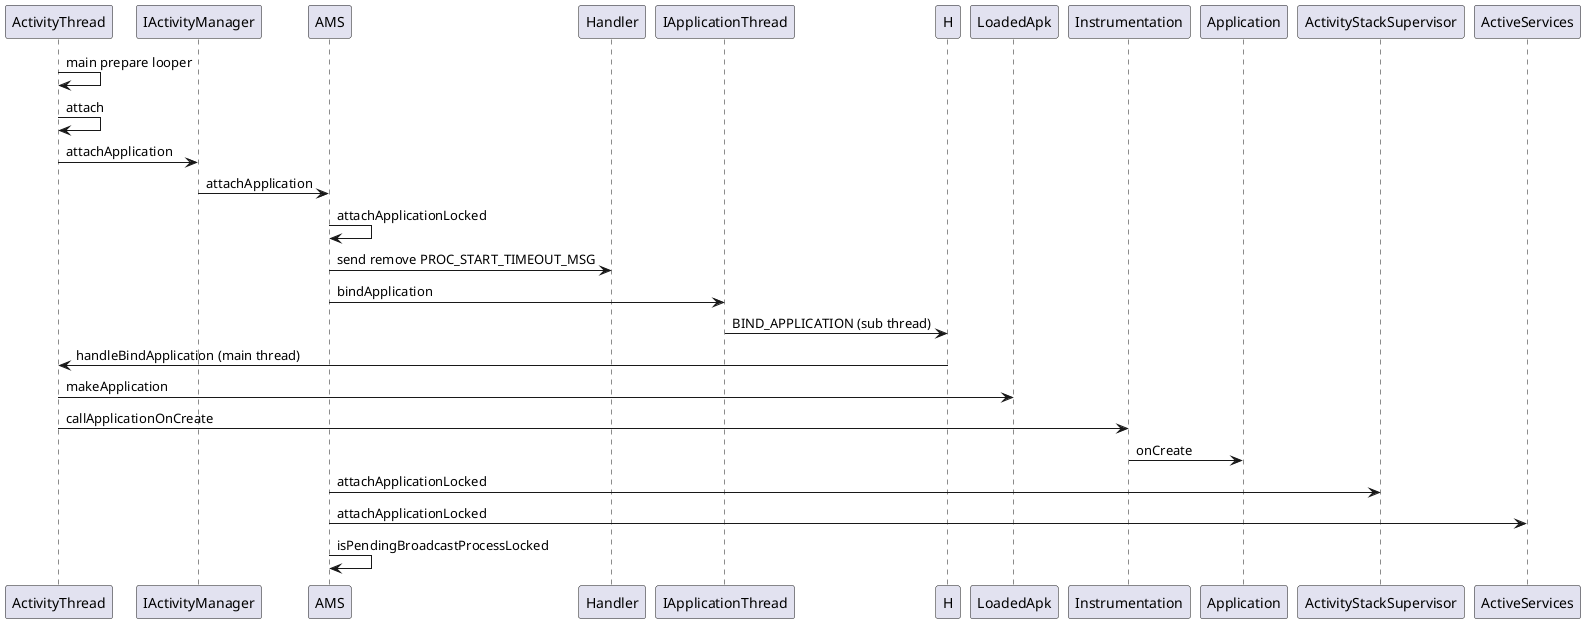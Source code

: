@startuml
ActivityThread -> ActivityThread: main prepare looper
ActivityThread -> ActivityThread : attach
ActivityThread -> IActivityManager: attachApplication

IActivityManager -> AMS: attachApplication
AMS -> AMS: attachApplicationLocked
AMS -> Handler:send remove PROC_START_TIMEOUT_MSG
AMS -> IApplicationThread: bindApplication
IApplicationThread -> H:BIND_APPLICATION (sub thread)
H -> ActivityThread: handleBindApplication (main thread)
ActivityThread -> LoadedApk: makeApplication
ActivityThread -> Instrumentation: callApplicationOnCreate
Instrumentation -> Application: onCreate

'APP is ok, next do start components'
'Activity '
AMS -> ActivityStackSupervisor: attachApplicationLocked




AMS -> ActiveServices: attachApplicationLocked
AMS -> AMS: isPendingBroadcastProcessLocked

@enduml